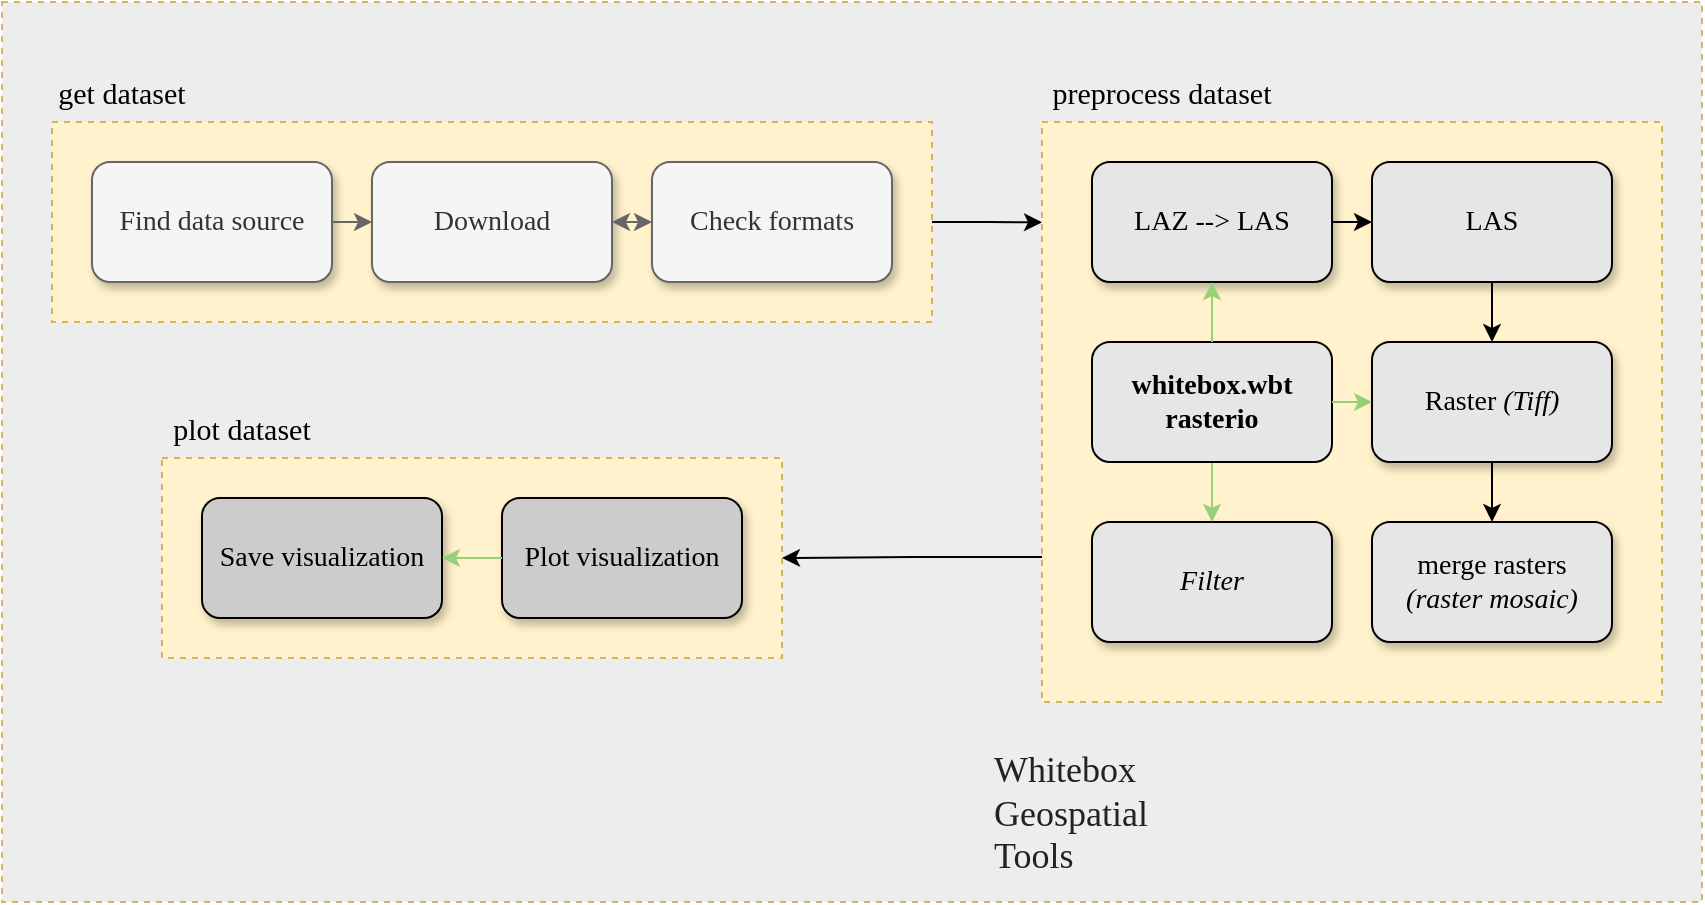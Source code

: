 <mxfile version="20.7.4" type="device"><diagram id="wX9f9z9ibzFtTiqhc30H" name="Page-1"><mxGraphModel dx="989" dy="574" grid="1" gridSize="10" guides="1" tooltips="1" connect="1" arrows="1" fold="1" page="1" pageScale="1" pageWidth="850" pageHeight="1100" math="0" shadow="0"><root><mxCell id="0"/><mxCell id="1" parent="0"/><mxCell id="xU-GJBqES5FrZv2CtdGX-15" value="" style="rounded=0;whiteSpace=wrap;html=1;fillColor=#EDEDED;strokeColor=#d6b656;dashed=1;" parent="1" vertex="1"><mxGeometry width="850" height="450" as="geometry"/></mxCell><mxCell id="xU-GJBqES5FrZv2CtdGX-33" style="edgeStyle=orthogonalEdgeStyle;rounded=0;orthogonalLoop=1;jettySize=auto;html=1;exitX=0;exitY=0.75;exitDx=0;exitDy=0;entryX=1;entryY=0.5;entryDx=0;entryDy=0;strokeColor=#000000;fontFamily=Akzidenz-Grotesk;fontSource=https%3A%2F%2Ffonts.googleapis.com%2Fcss%3Ffamily%3DAkzidenz-Grotesk;" parent="1" source="xU-GJBqES5FrZv2CtdGX-13" target="xU-GJBqES5FrZv2CtdGX-26" edge="1"><mxGeometry relative="1" as="geometry"/></mxCell><mxCell id="xU-GJBqES5FrZv2CtdGX-17" style="edgeStyle=orthogonalEdgeStyle;rounded=0;orthogonalLoop=1;jettySize=auto;html=1;exitX=1;exitY=0.5;exitDx=0;exitDy=0;entryX=0;entryY=0.173;entryDx=0;entryDy=0;entryPerimeter=0;fontFamily=Akzidenz-Grotesk;fontSource=https%3A%2F%2Ffonts.googleapis.com%2Fcss%3Ffamily%3DAkzidenz-Grotesk;" parent="1" source="xU-GJBqES5FrZv2CtdGX-12" target="xU-GJBqES5FrZv2CtdGX-13" edge="1"><mxGeometry relative="1" as="geometry"/></mxCell><mxCell id="xU-GJBqES5FrZv2CtdGX-38" value="" style="group;fontFamily=Akzidenz-Grotesk;fontSource=https%3A%2F%2Ffonts.googleapis.com%2Fcss%3Ffamily%3DAkzidenz-Grotesk;fontSize=14;" parent="1" vertex="1" connectable="0"><mxGeometry x="25" y="30" width="440" height="130" as="geometry"/></mxCell><mxCell id="xU-GJBqES5FrZv2CtdGX-12" value="" style="rounded=0;whiteSpace=wrap;html=1;fillColor=#fff2cc;strokeColor=#d6b656;dashed=1;fontFamily=Akzidenz-Grotesk;fontSource=https%3A%2F%2Ffonts.googleapis.com%2Fcss%3Ffamily%3DAkzidenz-Grotesk;fontSize=14;" parent="xU-GJBqES5FrZv2CtdGX-38" vertex="1"><mxGeometry y="30" width="440" height="100" as="geometry"/></mxCell><mxCell id="xU-GJBqES5FrZv2CtdGX-1" value="Find data source" style="rounded=1;whiteSpace=wrap;html=1;fillColor=#f5f5f5;fontColor=#333333;strokeColor=#666666;shadow=1;fontFamily=Akzidenz-Grotesk;fontSource=https%3A%2F%2Ffonts.googleapis.com%2Fcss%3Ffamily%3DAkzidenz-Grotesk;fontSize=14;" parent="xU-GJBqES5FrZv2CtdGX-38" vertex="1"><mxGeometry x="20" y="50" width="120" height="60" as="geometry"/></mxCell><mxCell id="xU-GJBqES5FrZv2CtdGX-2" value="Download" style="rounded=1;whiteSpace=wrap;html=1;fillColor=#f5f5f5;fontColor=#333333;strokeColor=#666666;shadow=1;fontFamily=Akzidenz-Grotesk;fontSource=https%3A%2F%2Ffonts.googleapis.com%2Fcss%3Ffamily%3DAkzidenz-Grotesk;fontSize=14;" parent="xU-GJBqES5FrZv2CtdGX-38" vertex="1"><mxGeometry x="160" y="50" width="120" height="60" as="geometry"/></mxCell><mxCell id="xU-GJBqES5FrZv2CtdGX-22" style="edgeStyle=orthogonalEdgeStyle;rounded=0;orthogonalLoop=1;jettySize=auto;html=1;exitX=1;exitY=0.5;exitDx=0;exitDy=0;entryX=0;entryY=0.5;entryDx=0;entryDy=0;strokeColor=#666666;fontFamily=Akzidenz-Grotesk;fontSource=https%3A%2F%2Ffonts.googleapis.com%2Fcss%3Ffamily%3DAkzidenz-Grotesk;fontSize=14;" parent="xU-GJBqES5FrZv2CtdGX-38" source="xU-GJBqES5FrZv2CtdGX-1" target="xU-GJBqES5FrZv2CtdGX-2" edge="1"><mxGeometry relative="1" as="geometry"/></mxCell><mxCell id="xU-GJBqES5FrZv2CtdGX-3" value="Check formats" style="rounded=1;whiteSpace=wrap;html=1;fillColor=#f5f5f5;fontColor=#333333;strokeColor=#666666;shadow=1;fontFamily=Akzidenz-Grotesk;fontSource=https%3A%2F%2Ffonts.googleapis.com%2Fcss%3Ffamily%3DAkzidenz-Grotesk;fontSize=14;" parent="xU-GJBqES5FrZv2CtdGX-38" vertex="1"><mxGeometry x="300" y="50" width="120" height="60" as="geometry"/></mxCell><mxCell id="xU-GJBqES5FrZv2CtdGX-23" style="edgeStyle=orthogonalEdgeStyle;rounded=0;orthogonalLoop=1;jettySize=auto;html=1;exitX=1;exitY=0.5;exitDx=0;exitDy=0;entryX=0;entryY=0.5;entryDx=0;entryDy=0;strokeColor=#666666;startArrow=classic;startFill=1;fontFamily=Akzidenz-Grotesk;fontSource=https%3A%2F%2Ffonts.googleapis.com%2Fcss%3Ffamily%3DAkzidenz-Grotesk;fontSize=14;" parent="xU-GJBqES5FrZv2CtdGX-38" source="xU-GJBqES5FrZv2CtdGX-2" target="xU-GJBqES5FrZv2CtdGX-3" edge="1"><mxGeometry relative="1" as="geometry"/></mxCell><mxCell id="xU-GJBqES5FrZv2CtdGX-36" value="get dataset" style="text;html=1;strokeColor=none;fillColor=none;align=center;verticalAlign=middle;whiteSpace=wrap;rounded=0;shadow=0;fontFamily=Akzidenz-Grotesk;fontSource=https%3A%2F%2Ffonts.googleapis.com%2Fcss%3Ffamily%3DAkzidenz-Grotesk;fontSize=15;" parent="xU-GJBqES5FrZv2CtdGX-38" vertex="1"><mxGeometry width="70" height="30" as="geometry"/></mxCell><mxCell id="xU-GJBqES5FrZv2CtdGX-39" value="" style="group;fontFamily=Akzidenz-Grotesk;fontSource=https%3A%2F%2Ffonts.googleapis.com%2Fcss%3Ffamily%3DAkzidenz-Grotesk;fontSize=13;fontStyle=0" parent="1" vertex="1" connectable="0"><mxGeometry x="520" y="30" width="310" height="320" as="geometry"/></mxCell><mxCell id="xU-GJBqES5FrZv2CtdGX-13" value="" style="rounded=0;whiteSpace=wrap;html=1;fillColor=#fff2cc;strokeColor=#d6b656;dashed=1;fontFamily=Akzidenz-Grotesk;fontSource=https%3A%2F%2Ffonts.googleapis.com%2Fcss%3Ffamily%3DAkzidenz-Grotesk;fontSize=13;" parent="xU-GJBqES5FrZv2CtdGX-39" vertex="1"><mxGeometry y="30" width="310" height="290" as="geometry"/></mxCell><mxCell id="xU-GJBqES5FrZv2CtdGX-4" value="&lt;i&gt;Filter&lt;/i&gt;" style="rounded=1;whiteSpace=wrap;html=1;shadow=1;fillColor=#E6E6E6;fontFamily=Akzidenz-Grotesk;fontSource=https%3A%2F%2Ffonts.googleapis.com%2Fcss%3Ffamily%3DAkzidenz-Grotesk;fontSize=14;" parent="xU-GJBqES5FrZv2CtdGX-39" vertex="1"><mxGeometry x="25" y="230" width="120" height="60" as="geometry"/></mxCell><mxCell id="Z2DWfeEuCg0KyTTYhdHJ-1" value="" style="edgeStyle=orthogonalEdgeStyle;rounded=0;orthogonalLoop=1;jettySize=auto;html=1;strokeColor=#97D077;" edge="1" parent="xU-GJBqES5FrZv2CtdGX-39" source="xU-GJBqES5FrZv2CtdGX-5" target="xU-GJBqES5FrZv2CtdGX-4"><mxGeometry relative="1" as="geometry"/></mxCell><mxCell id="xU-GJBqES5FrZv2CtdGX-5" value="whitebox.wbt&lt;br style=&quot;font-size: 14px;&quot;&gt;rasterio" style="rounded=1;whiteSpace=wrap;html=1;shadow=0;fillColor=#E6E6E6;fontStyle=1;fontFamily=Akzidenz-Grotesk;fontSource=https%3A%2F%2Ffonts.googleapis.com%2Fcss%3Ffamily%3DAkzidenz-Grotesk;fontSize=14;" parent="xU-GJBqES5FrZv2CtdGX-39" vertex="1"><mxGeometry x="25" y="140" width="120" height="60" as="geometry"/></mxCell><mxCell id="xU-GJBqES5FrZv2CtdGX-6" value="&lt;span style=&quot;font-style: normal;&quot;&gt;LAZ --&amp;gt; LAS&lt;/span&gt;" style="rounded=1;whiteSpace=wrap;html=1;shadow=1;fillColor=#E6E6E6;fontStyle=2;fontFamily=Akzidenz-Grotesk;fontSource=https%3A%2F%2Ffonts.googleapis.com%2Fcss%3Ffamily%3DAkzidenz-Grotesk;fontSize=14;" parent="xU-GJBqES5FrZv2CtdGX-39" vertex="1"><mxGeometry x="25" y="50" width="120" height="60" as="geometry"/></mxCell><mxCell id="xU-GJBqES5FrZv2CtdGX-19" style="edgeStyle=orthogonalEdgeStyle;rounded=0;orthogonalLoop=1;jettySize=auto;html=1;exitX=0.5;exitY=0;exitDx=0;exitDy=0;entryX=0.5;entryY=1;entryDx=0;entryDy=0;strokeColor=#97D077;elbow=vertical;fontFamily=Akzidenz-Grotesk;fontSource=https%3A%2F%2Ffonts.googleapis.com%2Fcss%3Ffamily%3DAkzidenz-Grotesk;fontSize=14;" parent="xU-GJBqES5FrZv2CtdGX-39" source="xU-GJBqES5FrZv2CtdGX-5" target="xU-GJBqES5FrZv2CtdGX-6" edge="1"><mxGeometry relative="1" as="geometry"/></mxCell><mxCell id="k39tM66ZHdVc-5Ax86rY-1" value="" style="edgeStyle=orthogonalEdgeStyle;rounded=0;orthogonalLoop=1;jettySize=auto;html=1;startArrow=classic;startFill=1;endArrow=none;endFill=0;fontFamily=Akzidenz-Grotesk;fontSource=https%3A%2F%2Ffonts.googleapis.com%2Fcss%3Ffamily%3DAkzidenz-Grotesk;fontSize=14;" parent="xU-GJBqES5FrZv2CtdGX-39" source="xU-GJBqES5FrZv2CtdGX-9" target="xU-GJBqES5FrZv2CtdGX-10" edge="1"><mxGeometry relative="1" as="geometry"/></mxCell><mxCell id="xU-GJBqES5FrZv2CtdGX-9" value="merge rasters&lt;i style=&quot;font-size: 14px;&quot;&gt;&lt;br&gt;(raster mosaic)&lt;/i&gt;" style="rounded=1;whiteSpace=wrap;html=1;shadow=1;fillColor=#E6E6E6;fontFamily=Akzidenz-Grotesk;fontSource=https%3A%2F%2Ffonts.googleapis.com%2Fcss%3Ffamily%3DAkzidenz-Grotesk;fontSize=14;" parent="xU-GJBqES5FrZv2CtdGX-39" vertex="1"><mxGeometry x="165" y="230" width="120" height="60" as="geometry"/></mxCell><mxCell id="xU-GJBqES5FrZv2CtdGX-10" value="&lt;span style=&quot;font-style: normal;&quot;&gt;Raster&lt;/span&gt; (Tiff)" style="rounded=1;whiteSpace=wrap;html=1;shadow=1;fillColor=#E6E6E6;fontStyle=2;fontFamily=Akzidenz-Grotesk;fontSource=https%3A%2F%2Ffonts.googleapis.com%2Fcss%3Ffamily%3DAkzidenz-Grotesk;fontSize=14;" parent="xU-GJBqES5FrZv2CtdGX-39" vertex="1"><mxGeometry x="165" y="140" width="120" height="60" as="geometry"/></mxCell><mxCell id="xU-GJBqES5FrZv2CtdGX-20" style="edgeStyle=orthogonalEdgeStyle;rounded=0;orthogonalLoop=1;jettySize=auto;html=1;exitX=1;exitY=0.5;exitDx=0;exitDy=0;entryX=0;entryY=0.5;entryDx=0;entryDy=0;strokeColor=#97D077;fontFamily=Akzidenz-Grotesk;fontSource=https%3A%2F%2Ffonts.googleapis.com%2Fcss%3Ffamily%3DAkzidenz-Grotesk;fontSize=14;" parent="xU-GJBqES5FrZv2CtdGX-39" source="xU-GJBqES5FrZv2CtdGX-5" target="xU-GJBqES5FrZv2CtdGX-10" edge="1"><mxGeometry relative="1" as="geometry"/></mxCell><mxCell id="xU-GJBqES5FrZv2CtdGX-11" value="&lt;span style=&quot;font-style: normal;&quot;&gt;LAS&lt;/span&gt;" style="rounded=1;whiteSpace=wrap;html=1;shadow=1;fillColor=#E6E6E6;fontStyle=2;fontFamily=Akzidenz-Grotesk;fontSource=https%3A%2F%2Ffonts.googleapis.com%2Fcss%3Ffamily%3DAkzidenz-Grotesk;fontSize=14;" parent="xU-GJBqES5FrZv2CtdGX-39" vertex="1"><mxGeometry x="165" y="50" width="120" height="60" as="geometry"/></mxCell><mxCell id="xU-GJBqES5FrZv2CtdGX-37" value="preprocess dataset" style="text;html=1;strokeColor=none;fillColor=none;align=center;verticalAlign=middle;whiteSpace=wrap;rounded=0;shadow=0;fontFamily=Akzidenz-Grotesk;fontSource=https%3A%2F%2Ffonts.googleapis.com%2Fcss%3Ffamily%3DAkzidenz-Grotesk;fontSize=15;" parent="xU-GJBqES5FrZv2CtdGX-39" vertex="1"><mxGeometry width="120" height="30" as="geometry"/></mxCell><mxCell id="xU-GJBqES5FrZv2CtdGX-16" style="edgeStyle=orthogonalEdgeStyle;rounded=0;orthogonalLoop=1;jettySize=auto;html=1;exitX=1;exitY=0.5;exitDx=0;exitDy=0;entryX=0;entryY=0.5;entryDx=0;entryDy=0;fontFamily=Akzidenz-Grotesk;fontSource=https%3A%2F%2Ffonts.googleapis.com%2Fcss%3Ffamily%3DAkzidenz-Grotesk;fontSize=14;" parent="xU-GJBqES5FrZv2CtdGX-39" source="xU-GJBqES5FrZv2CtdGX-6" target="xU-GJBqES5FrZv2CtdGX-11" edge="1"><mxGeometry relative="1" as="geometry"/></mxCell><mxCell id="xU-GJBqES5FrZv2CtdGX-18" style="edgeStyle=orthogonalEdgeStyle;rounded=0;orthogonalLoop=1;jettySize=auto;html=1;exitX=0.5;exitY=1;exitDx=0;exitDy=0;entryX=0.5;entryY=0;entryDx=0;entryDy=0;fontFamily=Akzidenz-Grotesk;fontSource=https%3A%2F%2Ffonts.googleapis.com%2Fcss%3Ffamily%3DAkzidenz-Grotesk;fontSize=14;" parent="xU-GJBqES5FrZv2CtdGX-39" source="xU-GJBqES5FrZv2CtdGX-11" target="xU-GJBqES5FrZv2CtdGX-10" edge="1"><mxGeometry relative="1" as="geometry"/></mxCell><mxCell id="xU-GJBqES5FrZv2CtdGX-40" value="" style="group;fontFamily=Akzidenz-Grotesk;fontSource=https%3A%2F%2Ffonts.googleapis.com%2Fcss%3Ffamily%3DAkzidenz-Grotesk;fontSize=14;" parent="1" vertex="1" connectable="0"><mxGeometry x="80" y="198" width="310" height="130" as="geometry"/></mxCell><mxCell id="xU-GJBqES5FrZv2CtdGX-26" value="" style="rounded=0;whiteSpace=wrap;html=1;fillColor=#fff2cc;strokeColor=#d6b656;dashed=1;fontFamily=Akzidenz-Grotesk;fontSource=https%3A%2F%2Ffonts.googleapis.com%2Fcss%3Ffamily%3DAkzidenz-Grotesk;fontSize=14;" parent="xU-GJBqES5FrZv2CtdGX-40" vertex="1"><mxGeometry y="30" width="310" height="100" as="geometry"/></mxCell><mxCell id="xU-GJBqES5FrZv2CtdGX-7" value="Plot visualization" style="rounded=1;whiteSpace=wrap;html=1;shadow=1;fillColor=#CCCCCC;fontFamily=Akzidenz-Grotesk;fontSource=https%3A%2F%2Ffonts.googleapis.com%2Fcss%3Ffamily%3DAkzidenz-Grotesk;fontSize=14;" parent="xU-GJBqES5FrZv2CtdGX-40" vertex="1"><mxGeometry x="170" y="50" width="120" height="60" as="geometry"/></mxCell><mxCell id="xU-GJBqES5FrZv2CtdGX-8" value="Save visualization" style="rounded=1;whiteSpace=wrap;html=1;shadow=1;fillColor=#CCCCCC;fontFamily=Akzidenz-Grotesk;fontSource=https%3A%2F%2Ffonts.googleapis.com%2Fcss%3Ffamily%3DAkzidenz-Grotesk;fontSize=14;" parent="xU-GJBqES5FrZv2CtdGX-40" vertex="1"><mxGeometry x="20" y="50" width="120" height="60" as="geometry"/></mxCell><mxCell id="xU-GJBqES5FrZv2CtdGX-32" value="" style="edgeStyle=orthogonalEdgeStyle;rounded=0;orthogonalLoop=1;jettySize=auto;html=1;strokeColor=#97D077;fontFamily=Akzidenz-Grotesk;fontSource=https%3A%2F%2Ffonts.googleapis.com%2Fcss%3Ffamily%3DAkzidenz-Grotesk;fontSize=14;" parent="xU-GJBqES5FrZv2CtdGX-40" source="xU-GJBqES5FrZv2CtdGX-7" target="xU-GJBqES5FrZv2CtdGX-8" edge="1"><mxGeometry relative="1" as="geometry"/></mxCell><mxCell id="xU-GJBqES5FrZv2CtdGX-35" value="plot dataset" style="text;html=1;strokeColor=none;fillColor=none;align=center;verticalAlign=middle;whiteSpace=wrap;rounded=0;shadow=0;fontFamily=Akzidenz-Grotesk;fontSource=https%3A%2F%2Ffonts.googleapis.com%2Fcss%3Ffamily%3DAkzidenz-Grotesk;fontSize=15;" parent="xU-GJBqES5FrZv2CtdGX-40" vertex="1"><mxGeometry width="80" height="30" as="geometry"/></mxCell><mxCell id="k39tM66ZHdVc-5Ax86rY-2" value="" style="shape=image;verticalLabelPosition=bottom;labelBackgroundColor=default;verticalAlign=top;aspect=fixed;imageAspect=0;image=https://docs.pyvista.org/_static/pyvista_logo.png;fontFamily=Akzidenz-Grotesk;fontSource=https%3A%2F%2Ffonts.googleapis.com%2Fcss%3Ffamily%3DAkzidenz-Grotesk;" parent="1" vertex="1"><mxGeometry x="250" y="388.54" width="140" height="52.23" as="geometry"/></mxCell><mxCell id="k39tM66ZHdVc-5Ax86rY-9" value="" style="shape=image;verticalLabelPosition=bottom;labelBackgroundColor=default;verticalAlign=top;aspect=fixed;imageAspect=0;image=https://www.python.org/static/img/python-logo@2x.png;clipPath=inset(0% 13.33% 0% 1.67%);fontFamily=Akzidenz-Grotesk;fontSource=https%3A%2F%2Ffonts.googleapis.com%2Fcss%3Ffamily%3DAkzidenz-Grotesk;" parent="1" vertex="1"><mxGeometry x="594.89" y="368.14" width="235.11" height="78.37" as="geometry"/></mxCell><mxCell id="urtSgL2HDpOj1VQAWuLx-1" value="" style="group;fontFamily=Akzidenz-Grotesk;fontSource=https%3A%2F%2Ffonts.googleapis.com%2Fcss%3Ffamily%3DAkzidenz-Grotesk;" parent="1" vertex="1" connectable="0"><mxGeometry x="400" y="364.66" width="215.11" height="85.34" as="geometry"/></mxCell><mxCell id="urtSgL2HDpOj1VQAWuLx-2" value="" style="shape=image;verticalLabelPosition=bottom;labelBackgroundColor=default;verticalAlign=top;aspect=fixed;imageAspect=0;image=https://www.whiteboxgeo.com/wp-content/uploads/2021/05/cropped-WBT_1200px-123x142.png;imageBackground=none;fontFamily=Akzidenz-Grotesk;fontSource=https%3A%2F%2Ffonts.googleapis.com%2Fcss%3Ffamily%3DAkzidenz-Grotesk;" parent="urtSgL2HDpOj1VQAWuLx-1" vertex="1"><mxGeometry x="22.11" y="2.57" width="70.64" height="81.54" as="geometry"/></mxCell><mxCell id="urtSgL2HDpOj1VQAWuLx-3" value="&lt;font size=&quot;1&quot; style=&quot;&quot;&gt;&lt;span style=&quot;color: rgb(34, 34, 34); font-style: normal; font-variant-ligatures: normal; font-variant-caps: normal; font-weight: 400; letter-spacing: normal; orphans: 2; text-align: start; text-indent: 0px; text-transform: none; widows: 2; word-spacing: 0px; -webkit-text-stroke-width: 0px; text-decoration-thickness: initial; text-decoration-style: initial; text-decoration-color: initial; float: none; font-size: 18px; display: inline !important;&quot;&gt;&lt;font style=&quot;font-size: 18px;&quot; data-font-src=&quot;https://fonts.googleapis.com/css?family=Akzidenz-Grotesk&quot;&gt;Whitebox Geospatial&lt;br&gt;Tools&lt;/font&gt;&lt;br&gt;&lt;/span&gt;&lt;/font&gt;" style="text;whiteSpace=wrap;html=1;fontFamily=Akzidenz-Grotesk;fontSource=https%3A%2F%2Ffonts.googleapis.com%2Fcss%3Ffamily%3DAkzidenz-Grotesk;" parent="urtSgL2HDpOj1VQAWuLx-1" vertex="1"><mxGeometry x="94.23" y="2.57" width="120.88" height="77.43" as="geometry"/></mxCell></root></mxGraphModel></diagram></mxfile>
